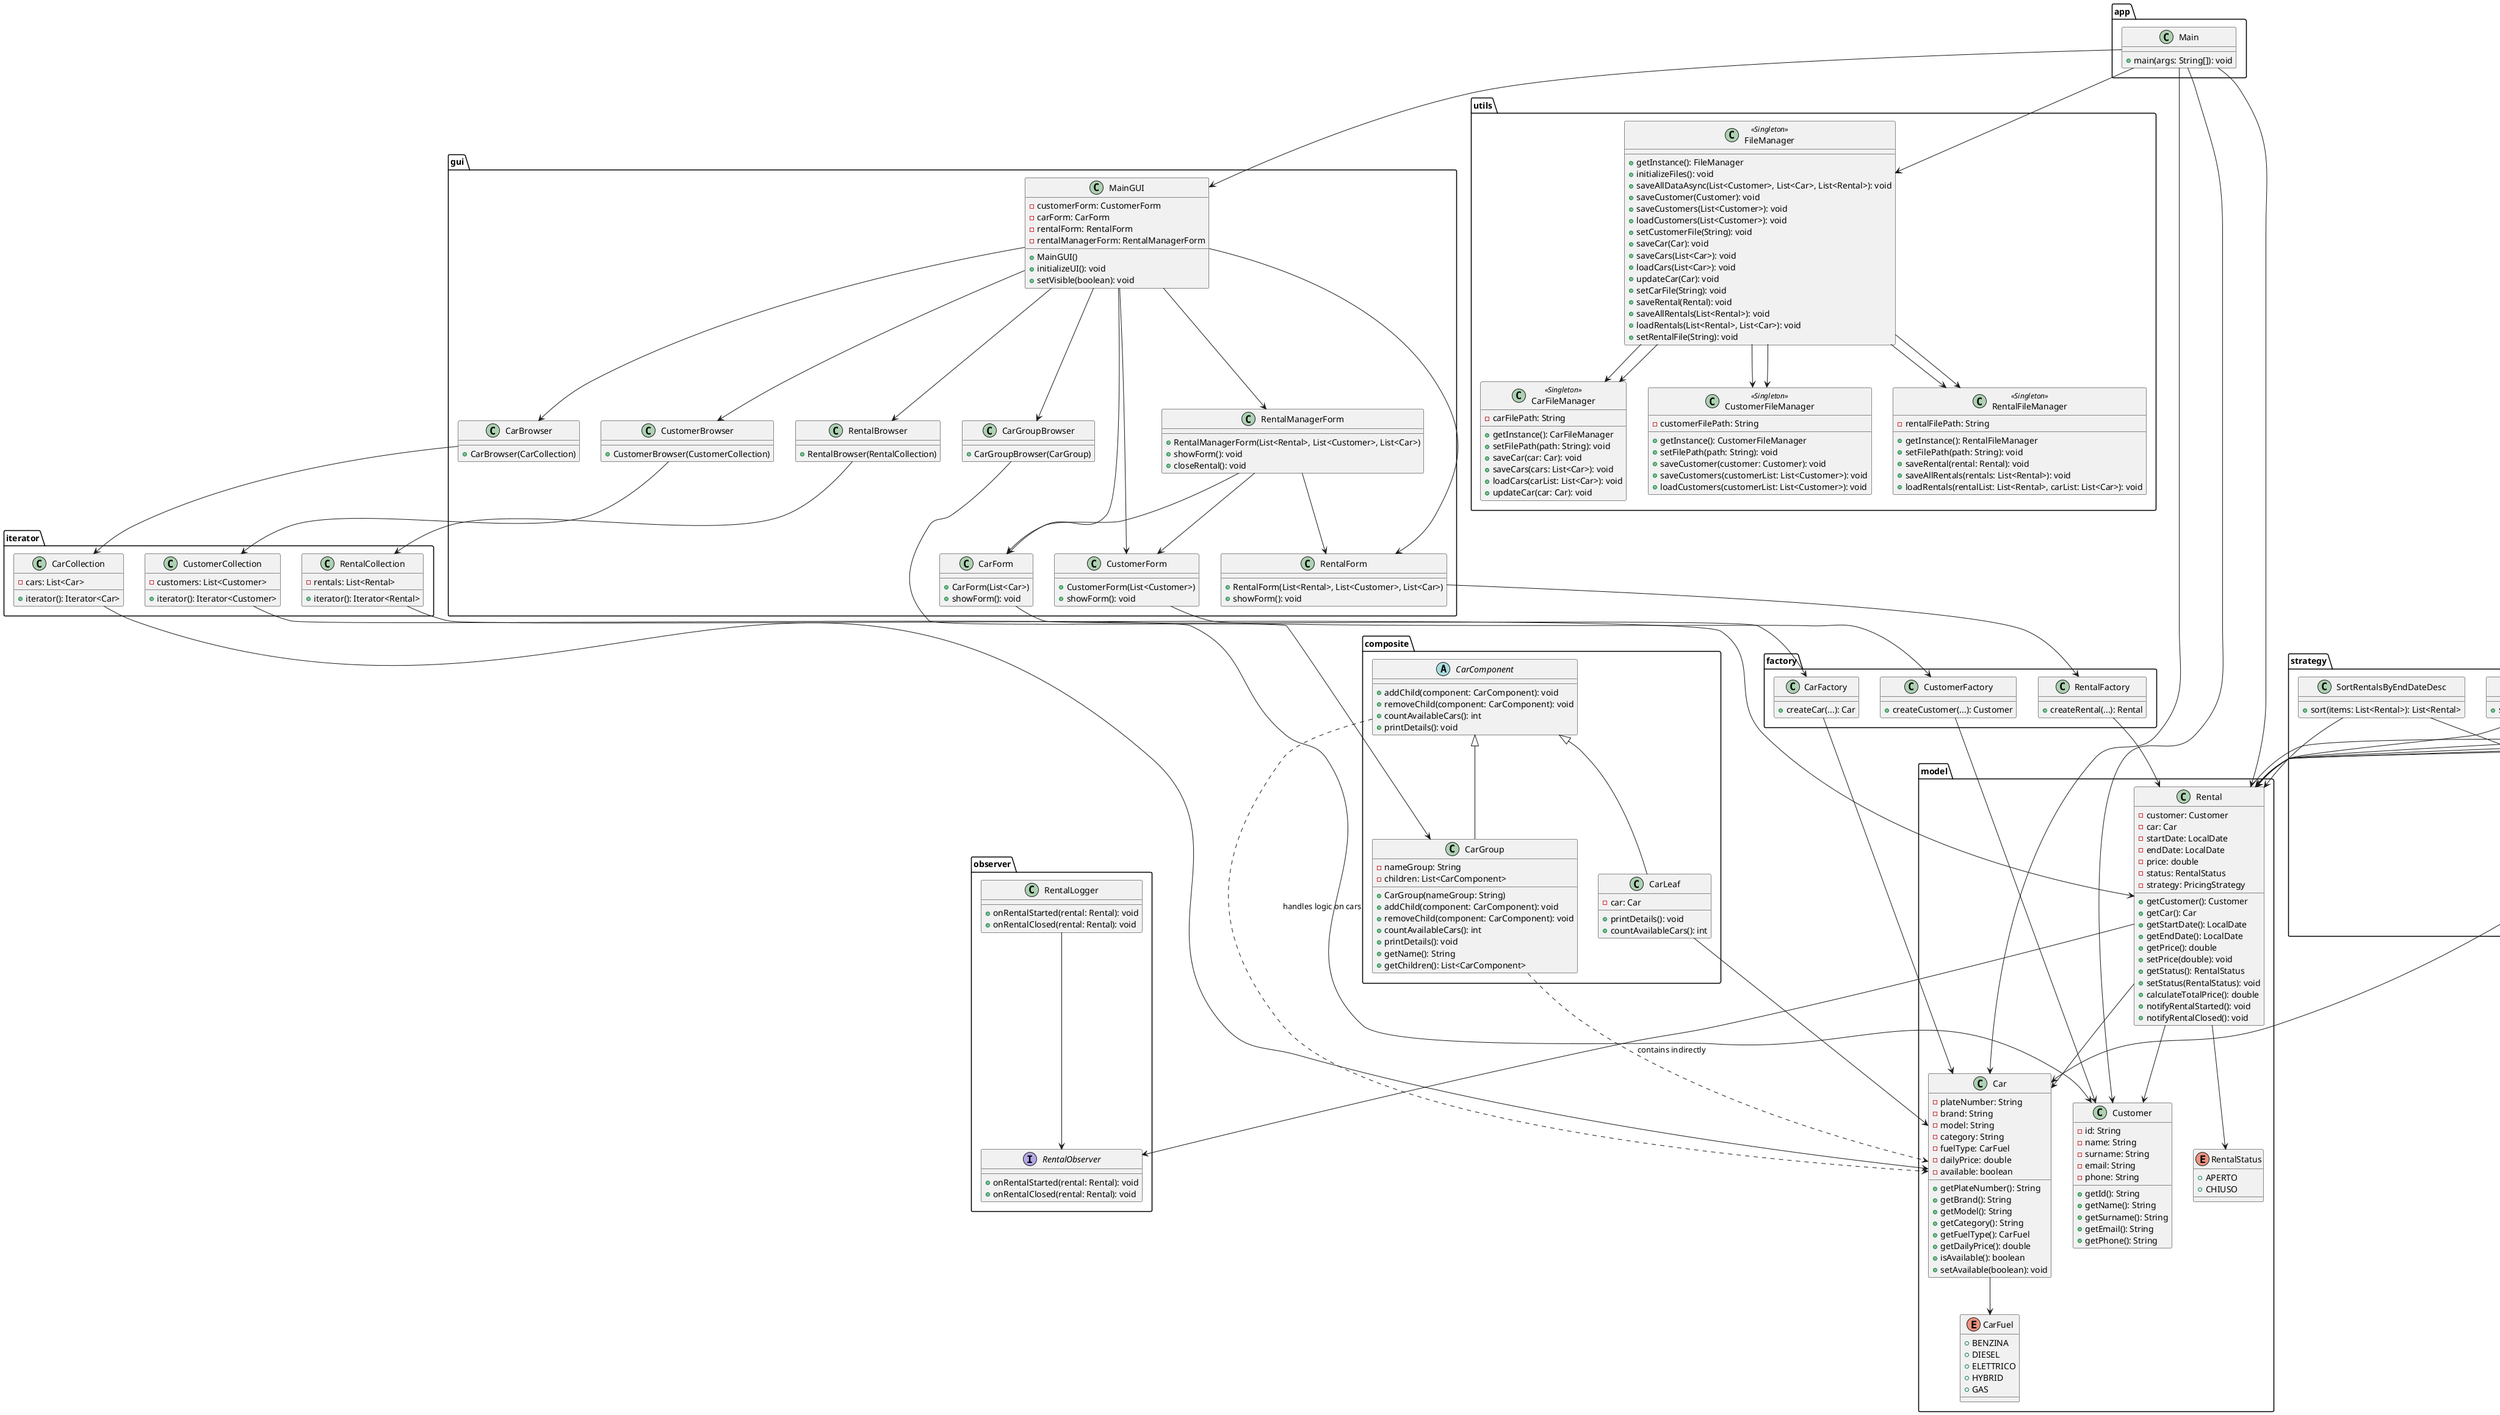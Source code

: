 @startuml CarRentalManager

' === PACKAGES ===

package app {
  class Main {
    + main(args: String[]): void
  }
}

package gui {
  class MainGUI {
    - customerForm: CustomerForm
    - carForm: CarForm
    - rentalForm: RentalForm
    - rentalManagerForm: RentalManagerForm
    + MainGUI()
    + initializeUI(): void
    + setVisible(boolean): void
  }

  class CustomerForm {
    + CustomerForm(List<Customer>)
    + showForm(): void
  }

  class CarForm {
    + CarForm(List<Car>)
    + showForm(): void
  }

  class RentalForm {
    + RentalForm(List<Rental>, List<Customer>, List<Car>)
    + showForm(): void
  }

  class RentalManagerForm {
    + RentalManagerForm(List<Rental>, List<Customer>, List<Car>)
    + showForm(): void
    + closeRental(): void
  }

  class CustomerBrowser {
    + CustomerBrowser(CustomerCollection)
  }

  class CarBrowser {
    + CarBrowser(CarCollection)
  }

  class CarGroupBrowser {
    + CarGroupBrowser(CarGroup)
  }

  class RentalBrowser {
    + RentalBrowser(RentalCollection)
  }
}

package model {
  class Car {
    - plateNumber: String
    - brand: String
    - model: String
    - category: String
    - fuelType: CarFuel
    - dailyPrice: double
    - available: boolean
    + getPlateNumber(): String
    + getBrand(): String
    + getModel(): String
    + getCategory(): String
    + getFuelType(): CarFuel
    + getDailyPrice(): double
    + isAvailable(): boolean
    + setAvailable(boolean): void
  }

  class Customer {
    - id: String
    - name: String
    - surname: String
    - email: String
    - phone: String
    + getId(): String
    + getName(): String
    + getSurname(): String
    + getEmail(): String
    + getPhone(): String
  }

  class Rental {
    - customer: Customer
    - car: Car
    - startDate: LocalDate
    - endDate: LocalDate
    - price: double
    - status: RentalStatus
    - strategy: PricingStrategy
    + getCustomer(): Customer
    + getCar(): Car
    + getStartDate(): LocalDate
    + getEndDate(): LocalDate
    + getPrice(): double
    + setPrice(double): void
    + getStatus(): RentalStatus
    + setStatus(RentalStatus): void
    + calculateTotalPrice(): double
    + notifyRentalStarted(): void
    + notifyRentalClosed(): void
  }

  enum CarFuel {
    + BENZINA
    + DIESEL
    + ELETTRICO
    + HYBRID
    + GAS
  }

  enum RentalStatus {
    + APERTO
    + CHIUSO
  }
}

package factory {
  class CarFactory {
    + createCar(...): Car
  }
  class CustomerFactory {
    + createCustomer(...): Customer
  }
  class RentalFactory {
    + createRental(...): Rental
  }
}

package composite {
  abstract class CarComponent {
    + addChild(component: CarComponent): void
    + removeChild(component: CarComponent): void
    + countAvailableCars(): int
    + printDetails(): void
  }

  class CarGroup {
    - nameGroup: String
    - children: List<CarComponent>
    + CarGroup(nameGroup: String)
    + addChild(component: CarComponent): void
    + removeChild(component: CarComponent): void
    + countAvailableCars(): int
    + printDetails(): void
    + getName(): String
    + getChildren(): List<CarComponent>
  }

  class CarLeaf {
    - car: Car
    + printDetails(): void
    + countAvailableCars(): int
  }
}

package iterator {
  class CarCollection {
    - cars: List<Car>
    + iterator(): Iterator<Car>
  }
  class CustomerCollection {
    - customers: List<Customer>
    + iterator(): Iterator<Customer>
  }
  class RentalCollection {
    - rentals: List<Rental>
    + iterator(): Iterator<Rental>
  }
}

package observer {
  interface RentalObserver {
    + onRentalStarted(rental: Rental): void
    + onRentalClosed(rental: Rental): void
  }

  class RentalLogger {
    + onRentalStarted(rental: Rental): void
    + onRentalClosed(rental: Rental): void
  }
}

package strategy {
  interface PricingStrategy {
    + calculatePrice(days: long, dailyRate: double): double
  }

  class BasicRentalStrategy {
    + calculatePrice(days: long, dailyRate: double): double
  }

  class PremiumRentalStrategy {
    + calculatePrice(days: long, dailyRate: double): double
  }

  class LuxuryRentalStrategy {
    + calculatePrice(days: long, dailyRate: double): double
  }

  interface SortStrategy<T> {
    + sort(items: List<T>): List<T>
  }

  class SortCarsByAvailability {
    + sort(items: List<Car>): List<Car>
  }

  class SortRentalsByStartDate {
    + sort(items: List<Rental>): List<Rental>
  }

  class SortRentalsByEndDateAsc {
    + sort(items: List<Rental>): List<Rental>
  }

  class SortRentalsByEndDateDesc {
    + sort(items: List<Rental>): List<Rental>
  }

  class SortRentalsByPrice {
    + sort(items: List<Rental>): List<Rental>
  }

  class SortRentalsByCustomerName {
    + sort(items: List<Rental>): List<Rental>
  }

  class SortRentalsByStatus {
    + sort(items: List<Rental>): List<Rental>
  }
}

package utils {
  class FileManager <<Singleton>> {
    + getInstance(): FileManager
    + initializeFiles(): void
    + saveAllDataAsync(List<Customer>, List<Car>, List<Rental>): void
    + saveCustomer(Customer): void
    + saveCustomers(List<Customer>): void
    + loadCustomers(List<Customer>): void
    + setCustomerFile(String): void
    + saveCar(Car): void
    + saveCars(List<Car>): void
    + loadCars(List<Car>): void
    + updateCar(Car): void
    + setCarFile(String): void
    + saveRental(Rental): void
    + saveAllRentals(List<Rental>): void
    + loadRentals(List<Rental>, List<Car>): void
    + setRentalFile(String): void
  }

  class CarFileManager <<Singleton>> {
    - carFilePath: String
    + getInstance(): CarFileManager
    + setFilePath(path: String): void
    + saveCar(car: Car): void
    + saveCars(cars: List<Car>): void
    + loadCars(carList: List<Car>): void
    + updateCar(car: Car): void
  }

  class CustomerFileManager <<Singleton>> {
    - customerFilePath: String
    + getInstance(): CustomerFileManager
    + setFilePath(path: String): void
    + saveCustomer(customer: Customer): void
    + saveCustomers(customerList: List<Customer>): void
    + loadCustomers(customerList: List<Customer>): void
  }

  class RentalFileManager <<Singleton>> {
    - rentalFilePath: String
    + getInstance(): RentalFileManager
    + setFilePath(path: String): void
    + saveRental(rental: Rental): void
    + saveAllRentals(rentals: List<Rental>): void
    + loadRentals(rentalList: List<Rental>, carList: List<Car>): void
  }

  FileManager --> CarFileManager
  FileManager --> CustomerFileManager
  FileManager --> RentalFileManager
}

' === RELAZIONI ===

Main --> MainGUI
Main --> FileManager
Main --> Customer
Main --> Car
Main --> Rental

FileManager --> CarFileManager
FileManager --> CustomerFileManager
FileManager --> RentalFileManager

MainGUI --> CustomerForm
MainGUI --> CarForm
MainGUI --> RentalForm
MainGUI --> RentalManagerForm
MainGUI --> CustomerBrowser
MainGUI --> CarBrowser
MainGUI --> CarGroupBrowser
MainGUI --> RentalBrowser

RentalManagerForm --> RentalForm
RentalManagerForm --> CustomerForm
RentalManagerForm --> CarForm

CustomerForm --> CustomerFactory
CustomerFactory --> Customer

CarForm --> CarFactory
CarFactory --> Car

RentalForm --> RentalFactory
RentalFactory --> Rental
Rental --> PricingStrategy
Rental --> RentalStatus
Rental --> Car
Rental --> Customer

Rental --> RentalObserver
RentalLogger --> RentalObserver

CarGroup -up-|> CarComponent
CarLeaf -up-|> CarComponent
CarLeaf --> Car
CarGroup ..> Car : contains indirectly
CarComponent ..> Car : handles logic on cars

SortCarsByAvailability --> SortStrategy
SortCarsByAvailability --> Car

SortRentalsByStartDate --> SortStrategy
SortRentalsByStartDate --> Rental

SortRentalsByEndDateAsc --> SortStrategy
SortRentalsByEndDateAsc --> Rental

SortRentalsByEndDateDesc --> SortStrategy
SortRentalsByEndDateDesc --> Rental

SortRentalsByPrice --> SortStrategy
SortRentalsByPrice --> Rental

SortRentalsByCustomerName --> SortStrategy
SortRentalsByCustomerName --> Rental

SortRentalsByStatus --> SortStrategy
SortRentalsByStatus --> Rental

CarCollection --> Car
CustomerCollection --> Customer
RentalCollection --> Rental

CustomerBrowser --> CustomerCollection
CarBrowser --> CarCollection
RentalBrowser --> RentalCollection
CarGroupBrowser --> CarGroup

Car --> CarFuel

BasicRentalStrategy --> PricingStrategy
PremiumRentalStrategy --> PricingStrategy
LuxuryRentalStrategy --> PricingStrategy

@enduml
